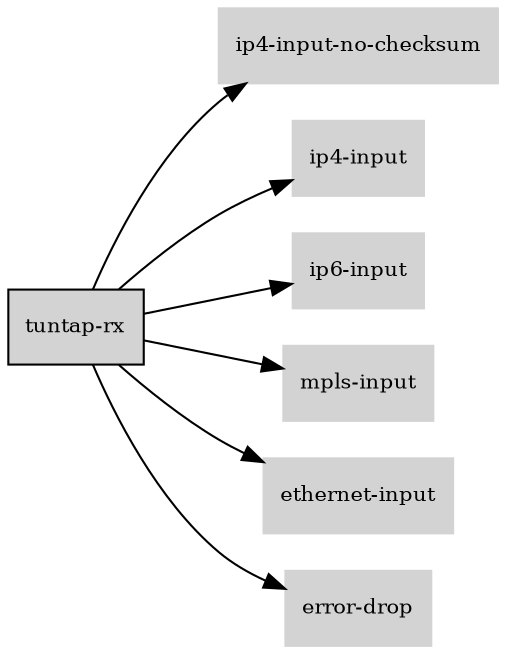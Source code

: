 digraph "tuntap_rx_subgraph" {
  rankdir=LR;
  node [shape=box, style=filled, fontsize=10, color=lightgray, fontcolor=black, fillcolor=lightgray];
  "tuntap-rx" [color=black, fontcolor=black, fillcolor=lightgray];
  edge [fontsize=8];
  "tuntap-rx" -> "ip4-input-no-checksum";
  "tuntap-rx" -> "ip4-input";
  "tuntap-rx" -> "ip6-input";
  "tuntap-rx" -> "mpls-input";
  "tuntap-rx" -> "ethernet-input";
  "tuntap-rx" -> "error-drop";
}
